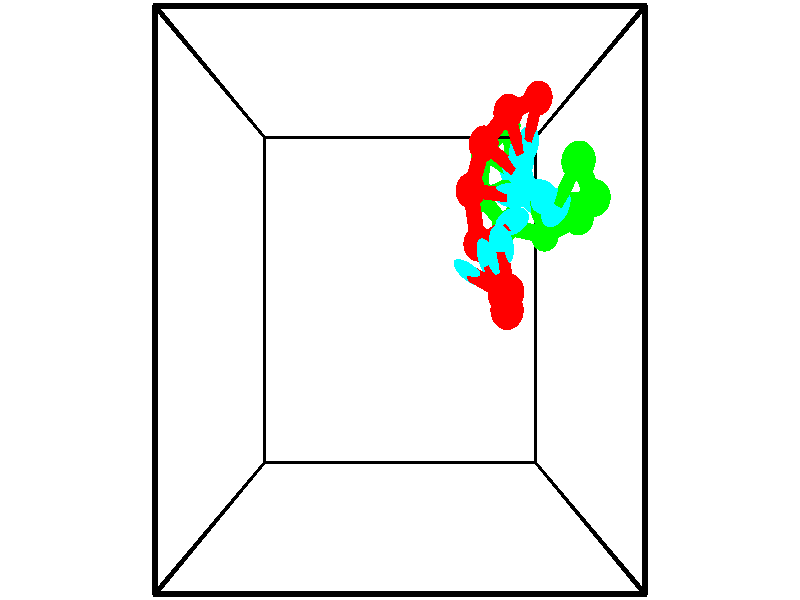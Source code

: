 // switches for output
#declare DRAW_BASES = 1; // possible values are 0, 1; only relevant for DNA ribbons
#declare DRAW_BASES_TYPE = 3; // possible values are 1, 2, 3; only relevant for DNA ribbons
#declare DRAW_FOG = 0; // set to 1 to enable fog

#include "colors.inc"

#include "transforms.inc"
background { rgb <1, 1, 1>}

#default {
   normal{
       ripples 0.25
       frequency 0.20
       turbulence 0.2
       lambda 5
   }
	finish {
		phong 0.1
		phong_size 40.
	}
}

// original window dimensions: 1024x640


// camera settings

camera {
	sky <-0, 1, 0>
	up <-0, 1, 0>
	right 1.6 * <1, 0, 0>
	location <2.5, 2.5, 11.1562>
	look_at <2.5, 2.5, 2.5>
	direction <0, 0, -8.6562>
	angle 67.0682
}


# declare cpy_camera_pos = <2.5, 2.5, 11.1562>;
# if (DRAW_FOG = 1)
fog {
	fog_type 2
	up vnormalize(cpy_camera_pos)
	color rgbt<1,1,1,0.3>
	distance 1e-5
	fog_alt 3e-3
	fog_offset 4
}
# end


// LIGHTS

# declare lum = 6;
global_settings {
	ambient_light rgb lum * <0.05, 0.05, 0.05>
	max_trace_level 15
}# declare cpy_direct_light_amount = 0.25;
light_source
{	1000 * <-1, -1, 1>,
	rgb lum * cpy_direct_light_amount
	parallel
}

light_source
{	1000 * <1, 1, -1>,
	rgb lum * cpy_direct_light_amount
	parallel
}

// strand 0

// nucleotide -1

// particle -1
sphere {
	<3.991785, 2.578202, 2.623977> 0.250000
	pigment { color rgbt <1,0,0,0> }
	no_shadow
}
cylinder {
	<3.726627, 2.727127, 2.364145>,  <3.567533, 2.816482, 2.208246>, 0.100000
	pigment { color rgbt <1,0,0,0> }
	no_shadow
}
cylinder {
	<3.726627, 2.727127, 2.364145>,  <3.991785, 2.578202, 2.623977>, 0.100000
	pigment { color rgbt <1,0,0,0> }
	no_shadow
}

// particle -1
sphere {
	<3.726627, 2.727127, 2.364145> 0.100000
	pigment { color rgbt <1,0,0,0> }
	no_shadow
}
sphere {
	0, 1
	scale<0.080000,0.200000,0.300000>
	matrix <0.640230, 0.731681, -0.233982,
		0.388170, -0.570986, -0.723394,
		-0.662894, 0.372314, -0.649580,
		3.527759, 2.838821, 2.169271>
	pigment { color rgbt <0,1,1,0> }
	no_shadow
}
cylinder {
	<4.133539, 2.368751, 1.940824>,  <3.991785, 2.578202, 2.623977>, 0.130000
	pigment { color rgbt <1,0,0,0> }
	no_shadow
}

// nucleotide -1

// particle -1
sphere {
	<4.133539, 2.368751, 1.940824> 0.250000
	pigment { color rgbt <1,0,0,0> }
	no_shadow
}
cylinder {
	<3.969551, 2.733225, 1.924482>,  <3.871158, 2.951909, 1.914677>, 0.100000
	pigment { color rgbt <1,0,0,0> }
	no_shadow
}
cylinder {
	<3.969551, 2.733225, 1.924482>,  <4.133539, 2.368751, 1.940824>, 0.100000
	pigment { color rgbt <1,0,0,0> }
	no_shadow
}

// particle -1
sphere {
	<3.969551, 2.733225, 1.924482> 0.100000
	pigment { color rgbt <1,0,0,0> }
	no_shadow
}
sphere {
	0, 1
	scale<0.080000,0.200000,0.300000>
	matrix <0.808287, 0.342190, -0.479142,
		-0.422607, -0.229455, -0.876786,
		-0.409969, 0.911184, -0.040854,
		3.846560, 3.006580, 1.912226>
	pigment { color rgbt <0,1,1,0> }
	no_shadow
}
cylinder {
	<4.264710, 2.609664, 1.344772>,  <4.133539, 2.368751, 1.940824>, 0.130000
	pigment { color rgbt <1,0,0,0> }
	no_shadow
}

// nucleotide -1

// particle -1
sphere {
	<4.264710, 2.609664, 1.344772> 0.250000
	pigment { color rgbt <1,0,0,0> }
	no_shadow
}
cylinder {
	<4.168365, 2.955997, 1.520188>,  <4.110559, 3.163797, 1.625438>, 0.100000
	pigment { color rgbt <1,0,0,0> }
	no_shadow
}
cylinder {
	<4.168365, 2.955997, 1.520188>,  <4.264710, 2.609664, 1.344772>, 0.100000
	pigment { color rgbt <1,0,0,0> }
	no_shadow
}

// particle -1
sphere {
	<4.168365, 2.955997, 1.520188> 0.100000
	pigment { color rgbt <1,0,0,0> }
	no_shadow
}
sphere {
	0, 1
	scale<0.080000,0.200000,0.300000>
	matrix <0.443471, 0.500099, -0.743798,
		-0.863319, 0.015328, -0.504427,
		-0.240862, 0.865833, 0.438542,
		4.096107, 3.215747, 1.651751>
	pigment { color rgbt <0,1,1,0> }
	no_shadow
}
cylinder {
	<3.821445, 3.290435, 0.967316>,  <4.264710, 2.609664, 1.344772>, 0.130000
	pigment { color rgbt <1,0,0,0> }
	no_shadow
}

// nucleotide -1

// particle -1
sphere {
	<3.821445, 3.290435, 0.967316> 0.250000
	pigment { color rgbt <1,0,0,0> }
	no_shadow
}
cylinder {
	<4.100094, 3.442053, 1.210969>,  <4.267283, 3.533023, 1.357161>, 0.100000
	pigment { color rgbt <1,0,0,0> }
	no_shadow
}
cylinder {
	<4.100094, 3.442053, 1.210969>,  <3.821445, 3.290435, 0.967316>, 0.100000
	pigment { color rgbt <1,0,0,0> }
	no_shadow
}

// particle -1
sphere {
	<4.100094, 3.442053, 1.210969> 0.100000
	pigment { color rgbt <1,0,0,0> }
	no_shadow
}
sphere {
	0, 1
	scale<0.080000,0.200000,0.300000>
	matrix <0.237755, 0.679093, -0.694481,
		-0.676897, 0.628616, 0.382952,
		0.696622, 0.379044, 0.609133,
		4.309081, 3.555766, 1.393709>
	pigment { color rgbt <0,1,1,0> }
	no_shadow
}
cylinder {
	<3.697202, 4.051684, 0.893036>,  <3.821445, 3.290435, 0.967316>, 0.130000
	pigment { color rgbt <1,0,0,0> }
	no_shadow
}

// nucleotide -1

// particle -1
sphere {
	<3.697202, 4.051684, 0.893036> 0.250000
	pigment { color rgbt <1,0,0,0> }
	no_shadow
}
cylinder {
	<4.074757, 3.992598, 1.011193>,  <4.301290, 3.957146, 1.082087>, 0.100000
	pigment { color rgbt <1,0,0,0> }
	no_shadow
}
cylinder {
	<4.074757, 3.992598, 1.011193>,  <3.697202, 4.051684, 0.893036>, 0.100000
	pigment { color rgbt <1,0,0,0> }
	no_shadow
}

// particle -1
sphere {
	<4.074757, 3.992598, 1.011193> 0.100000
	pigment { color rgbt <1,0,0,0> }
	no_shadow
}
sphere {
	0, 1
	scale<0.080000,0.200000,0.300000>
	matrix <0.313551, 0.681738, -0.660998,
		-0.103740, 0.716529, 0.689801,
		0.943887, -0.147716, 0.295392,
		4.357923, 3.948283, 1.099811>
	pigment { color rgbt <0,1,1,0> }
	no_shadow
}
cylinder {
	<3.915412, 4.704996, 0.941576>,  <3.697202, 4.051684, 0.893036>, 0.130000
	pigment { color rgbt <1,0,0,0> }
	no_shadow
}

// nucleotide -1

// particle -1
sphere {
	<3.915412, 4.704996, 0.941576> 0.250000
	pigment { color rgbt <1,0,0,0> }
	no_shadow
}
cylinder {
	<4.245461, 4.479343, 0.929374>,  <4.443490, 4.343952, 0.922052>, 0.100000
	pigment { color rgbt <1,0,0,0> }
	no_shadow
}
cylinder {
	<4.245461, 4.479343, 0.929374>,  <3.915412, 4.704996, 0.941576>, 0.100000
	pigment { color rgbt <1,0,0,0> }
	no_shadow
}

// particle -1
sphere {
	<4.245461, 4.479343, 0.929374> 0.100000
	pigment { color rgbt <1,0,0,0> }
	no_shadow
}
sphere {
	0, 1
	scale<0.080000,0.200000,0.300000>
	matrix <0.358138, 0.564062, -0.744024,
		0.436934, 0.602984, 0.667457,
		0.825122, -0.564131, -0.030506,
		4.492997, 4.310104, 0.920222>
	pigment { color rgbt <0,1,1,0> }
	no_shadow
}
cylinder {
	<4.352446, 5.184538, 0.820913>,  <3.915412, 4.704996, 0.941576>, 0.130000
	pigment { color rgbt <1,0,0,0> }
	no_shadow
}

// nucleotide -1

// particle -1
sphere {
	<4.352446, 5.184538, 0.820913> 0.250000
	pigment { color rgbt <1,0,0,0> }
	no_shadow
}
cylinder {
	<4.512833, 4.848701, 0.674318>,  <4.609065, 4.647200, 0.586361>, 0.100000
	pigment { color rgbt <1,0,0,0> }
	no_shadow
}
cylinder {
	<4.512833, 4.848701, 0.674318>,  <4.352446, 5.184538, 0.820913>, 0.100000
	pigment { color rgbt <1,0,0,0> }
	no_shadow
}

// particle -1
sphere {
	<4.512833, 4.848701, 0.674318> 0.100000
	pigment { color rgbt <1,0,0,0> }
	no_shadow
}
sphere {
	0, 1
	scale<0.080000,0.200000,0.300000>
	matrix <0.240898, 0.482610, -0.842054,
		0.883851, 0.249350, 0.395767,
		0.400968, -0.839590, -0.366487,
		4.633123, 4.596824, 0.564372>
	pigment { color rgbt <0,1,1,0> }
	no_shadow
}
cylinder {
	<4.950800, 5.484440, 0.440694>,  <4.352446, 5.184538, 0.820913>, 0.130000
	pigment { color rgbt <1,0,0,0> }
	no_shadow
}

// nucleotide -1

// particle -1
sphere {
	<4.950800, 5.484440, 0.440694> 0.250000
	pigment { color rgbt <1,0,0,0> }
	no_shadow
}
cylinder {
	<4.866467, 5.114004, 0.315533>,  <4.815866, 4.891743, 0.240436>, 0.100000
	pigment { color rgbt <1,0,0,0> }
	no_shadow
}
cylinder {
	<4.866467, 5.114004, 0.315533>,  <4.950800, 5.484440, 0.440694>, 0.100000
	pigment { color rgbt <1,0,0,0> }
	no_shadow
}

// particle -1
sphere {
	<4.866467, 5.114004, 0.315533> 0.100000
	pigment { color rgbt <1,0,0,0> }
	no_shadow
}
sphere {
	0, 1
	scale<0.080000,0.200000,0.300000>
	matrix <0.248808, 0.258717, -0.933360,
		0.945328, -0.274636, 0.175872,
		-0.210833, -0.926089, -0.312904,
		4.803216, 4.836177, 0.221662>
	pigment { color rgbt <0,1,1,0> }
	no_shadow
}
// strand 1

// nucleotide -1

// particle -1
sphere {
	<4.650202, 5.389291, -0.883278> 0.250000
	pigment { color rgbt <0,1,0,0> }
	no_shadow
}
cylinder {
	<4.695404, 5.018298, -1.025831>,  <4.722525, 4.795702, -1.111363>, 0.100000
	pigment { color rgbt <0,1,0,0> }
	no_shadow
}
cylinder {
	<4.695404, 5.018298, -1.025831>,  <4.650202, 5.389291, -0.883278>, 0.100000
	pigment { color rgbt <0,1,0,0> }
	no_shadow
}

// particle -1
sphere {
	<4.695404, 5.018298, -1.025831> 0.100000
	pigment { color rgbt <0,1,0,0> }
	no_shadow
}
sphere {
	0, 1
	scale<0.080000,0.200000,0.300000>
	matrix <0.050312, -0.352878, 0.934316,
		-0.992320, -0.123513, 0.006786,
		0.113005, -0.927481, -0.356382,
		4.729306, 4.740054, -1.132746>
	pigment { color rgbt <0,1,1,0> }
	no_shadow
}
cylinder {
	<4.129093, 4.884677, -0.579993>,  <4.650202, 5.389291, -0.883278>, 0.130000
	pigment { color rgbt <0,1,0,0> }
	no_shadow
}

// nucleotide -1

// particle -1
sphere {
	<4.129093, 4.884677, -0.579993> 0.250000
	pigment { color rgbt <0,1,0,0> }
	no_shadow
}
cylinder {
	<4.474152, 4.699331, -0.661121>,  <4.681187, 4.588124, -0.709798>, 0.100000
	pigment { color rgbt <0,1,0,0> }
	no_shadow
}
cylinder {
	<4.474152, 4.699331, -0.661121>,  <4.129093, 4.884677, -0.579993>, 0.100000
	pigment { color rgbt <0,1,0,0> }
	no_shadow
}

// particle -1
sphere {
	<4.474152, 4.699331, -0.661121> 0.100000
	pigment { color rgbt <0,1,0,0> }
	no_shadow
}
sphere {
	0, 1
	scale<0.080000,0.200000,0.300000>
	matrix <0.054256, -0.313902, 0.947904,
		-0.502891, -0.828709, -0.245646,
		0.862645, -0.463365, -0.202821,
		4.732945, 4.560322, -0.721967>
	pigment { color rgbt <0,1,1,0> }
	no_shadow
}
cylinder {
	<4.046796, 4.138877, -0.314601>,  <4.129093, 4.884677, -0.579993>, 0.130000
	pigment { color rgbt <0,1,0,0> }
	no_shadow
}

// nucleotide -1

// particle -1
sphere {
	<4.046796, 4.138877, -0.314601> 0.250000
	pigment { color rgbt <0,1,0,0> }
	no_shadow
}
cylinder {
	<4.418808, 4.285846, -0.317307>,  <4.642015, 4.374027, -0.318930>, 0.100000
	pigment { color rgbt <0,1,0,0> }
	no_shadow
}
cylinder {
	<4.418808, 4.285846, -0.317307>,  <4.046796, 4.138877, -0.314601>, 0.100000
	pigment { color rgbt <0,1,0,0> }
	no_shadow
}

// particle -1
sphere {
	<4.418808, 4.285846, -0.317307> 0.100000
	pigment { color rgbt <0,1,0,0> }
	no_shadow
}
sphere {
	0, 1
	scale<0.080000,0.200000,0.300000>
	matrix <0.115234, -0.274109, 0.954770,
		0.348950, -0.888744, -0.297269,
		0.930029, 0.367422, -0.006763,
		4.697817, 4.396072, -0.319336>
	pigment { color rgbt <0,1,1,0> }
	no_shadow
}
cylinder {
	<4.476997, 3.650396, -0.184346>,  <4.046796, 4.138877, -0.314601>, 0.130000
	pigment { color rgbt <0,1,0,0> }
	no_shadow
}

// nucleotide -1

// particle -1
sphere {
	<4.476997, 3.650396, -0.184346> 0.250000
	pigment { color rgbt <0,1,0,0> }
	no_shadow
}
cylinder {
	<4.624924, 3.994235, -0.043306>,  <4.713680, 4.200539, 0.041317>, 0.100000
	pigment { color rgbt <0,1,0,0> }
	no_shadow
}
cylinder {
	<4.624924, 3.994235, -0.043306>,  <4.476997, 3.650396, -0.184346>, 0.100000
	pigment { color rgbt <0,1,0,0> }
	no_shadow
}

// particle -1
sphere {
	<4.624924, 3.994235, -0.043306> 0.100000
	pigment { color rgbt <0,1,0,0> }
	no_shadow
}
sphere {
	0, 1
	scale<0.080000,0.200000,0.300000>
	matrix <0.119405, -0.420329, 0.899481,
		0.921400, -0.290541, -0.258086,
		0.369817, 0.859598, 0.352599,
		4.735869, 4.252114, 0.062473>
	pigment { color rgbt <0,1,1,0> }
	no_shadow
}
cylinder {
	<5.143890, 3.487555, 0.127528>,  <4.476997, 3.650396, -0.184346>, 0.130000
	pigment { color rgbt <0,1,0,0> }
	no_shadow
}

// nucleotide -1

// particle -1
sphere {
	<5.143890, 3.487555, 0.127528> 0.250000
	pigment { color rgbt <0,1,0,0> }
	no_shadow
}
cylinder {
	<4.968460, 3.816985, 0.271402>,  <4.863202, 4.014644, 0.357727>, 0.100000
	pigment { color rgbt <0,1,0,0> }
	no_shadow
}
cylinder {
	<4.968460, 3.816985, 0.271402>,  <5.143890, 3.487555, 0.127528>, 0.100000
	pigment { color rgbt <0,1,0,0> }
	no_shadow
}

// particle -1
sphere {
	<4.968460, 3.816985, 0.271402> 0.100000
	pigment { color rgbt <0,1,0,0> }
	no_shadow
}
sphere {
	0, 1
	scale<0.080000,0.200000,0.300000>
	matrix <0.038777, -0.382517, 0.923134,
		0.897858, 0.418810, 0.135826,
		-0.438574, 0.823577, 0.359686,
		4.836888, 4.064058, 0.379308>
	pigment { color rgbt <0,1,1,0> }
	no_shadow
}
cylinder {
	<5.573032, 3.676404, 0.774625>,  <5.143890, 3.487555, 0.127528>, 0.130000
	pigment { color rgbt <0,1,0,0> }
	no_shadow
}

// nucleotide -1

// particle -1
sphere {
	<5.573032, 3.676404, 0.774625> 0.250000
	pigment { color rgbt <0,1,0,0> }
	no_shadow
}
cylinder {
	<5.218597, 3.856260, 0.819653>,  <5.005937, 3.964174, 0.846669>, 0.100000
	pigment { color rgbt <0,1,0,0> }
	no_shadow
}
cylinder {
	<5.218597, 3.856260, 0.819653>,  <5.573032, 3.676404, 0.774625>, 0.100000
	pigment { color rgbt <0,1,0,0> }
	no_shadow
}

// particle -1
sphere {
	<5.218597, 3.856260, 0.819653> 0.100000
	pigment { color rgbt <0,1,0,0> }
	no_shadow
}
sphere {
	0, 1
	scale<0.080000,0.200000,0.300000>
	matrix <0.024592, -0.196912, 0.980113,
		0.462865, 0.871234, 0.163424,
		-0.886087, 0.449641, 0.112569,
		4.952771, 3.991153, 0.853423>
	pigment { color rgbt <0,1,1,0> }
	no_shadow
}
cylinder {
	<5.621253, 3.865232, 1.458764>,  <5.573032, 3.676404, 0.774625>, 0.130000
	pigment { color rgbt <0,1,0,0> }
	no_shadow
}

// nucleotide -1

// particle -1
sphere {
	<5.621253, 3.865232, 1.458764> 0.250000
	pigment { color rgbt <0,1,0,0> }
	no_shadow
}
cylinder {
	<5.237991, 3.854078, 1.344807>,  <5.008035, 3.847386, 1.276432>, 0.100000
	pigment { color rgbt <0,1,0,0> }
	no_shadow
}
cylinder {
	<5.237991, 3.854078, 1.344807>,  <5.621253, 3.865232, 1.458764>, 0.100000
	pigment { color rgbt <0,1,0,0> }
	no_shadow
}

// particle -1
sphere {
	<5.237991, 3.854078, 1.344807> 0.100000
	pigment { color rgbt <0,1,0,0> }
	no_shadow
}
sphere {
	0, 1
	scale<0.080000,0.200000,0.300000>
	matrix <-0.239896, -0.464783, 0.852307,
		-0.156180, 0.884985, 0.438644,
		-0.958153, -0.027885, -0.284894,
		4.950545, 3.845713, 1.259338>
	pigment { color rgbt <0,1,1,0> }
	no_shadow
}
cylinder {
	<5.199446, 4.253839, 2.024490>,  <5.621253, 3.865232, 1.458764>, 0.130000
	pigment { color rgbt <0,1,0,0> }
	no_shadow
}

// nucleotide -1

// particle -1
sphere {
	<5.199446, 4.253839, 2.024490> 0.250000
	pigment { color rgbt <0,1,0,0> }
	no_shadow
}
cylinder {
	<5.057220, 3.946038, 1.812284>,  <4.971885, 3.761358, 1.684961>, 0.100000
	pigment { color rgbt <0,1,0,0> }
	no_shadow
}
cylinder {
	<5.057220, 3.946038, 1.812284>,  <5.199446, 4.253839, 2.024490>, 0.100000
	pigment { color rgbt <0,1,0,0> }
	no_shadow
}

// particle -1
sphere {
	<5.057220, 3.946038, 1.812284> 0.100000
	pigment { color rgbt <0,1,0,0> }
	no_shadow
}
sphere {
	0, 1
	scale<0.080000,0.200000,0.300000>
	matrix <-0.138915, -0.517792, 0.844153,
		-0.924271, 0.373846, 0.077212,
		-0.355563, -0.769501, -0.530513,
		4.950552, 3.715188, 1.653131>
	pigment { color rgbt <0,1,1,0> }
	no_shadow
}
// box output
cylinder {
	<0.000000, 0.000000, 0.000000>,  <5.000000, 0.000000, 0.000000>, 0.025000
	pigment { color rgbt <0,0,0,0> }
	no_shadow
}
cylinder {
	<0.000000, 0.000000, 0.000000>,  <0.000000, 5.000000, 0.000000>, 0.025000
	pigment { color rgbt <0,0,0,0> }
	no_shadow
}
cylinder {
	<0.000000, 0.000000, 0.000000>,  <0.000000, 0.000000, 5.000000>, 0.025000
	pigment { color rgbt <0,0,0,0> }
	no_shadow
}
cylinder {
	<5.000000, 5.000000, 5.000000>,  <0.000000, 5.000000, 5.000000>, 0.025000
	pigment { color rgbt <0,0,0,0> }
	no_shadow
}
cylinder {
	<5.000000, 5.000000, 5.000000>,  <5.000000, 0.000000, 5.000000>, 0.025000
	pigment { color rgbt <0,0,0,0> }
	no_shadow
}
cylinder {
	<5.000000, 5.000000, 5.000000>,  <5.000000, 5.000000, 0.000000>, 0.025000
	pigment { color rgbt <0,0,0,0> }
	no_shadow
}
cylinder {
	<0.000000, 0.000000, 5.000000>,  <0.000000, 5.000000, 5.000000>, 0.025000
	pigment { color rgbt <0,0,0,0> }
	no_shadow
}
cylinder {
	<0.000000, 0.000000, 5.000000>,  <5.000000, 0.000000, 5.000000>, 0.025000
	pigment { color rgbt <0,0,0,0> }
	no_shadow
}
cylinder {
	<5.000000, 5.000000, 0.000000>,  <0.000000, 5.000000, 0.000000>, 0.025000
	pigment { color rgbt <0,0,0,0> }
	no_shadow
}
cylinder {
	<5.000000, 5.000000, 0.000000>,  <5.000000, 0.000000, 0.000000>, 0.025000
	pigment { color rgbt <0,0,0,0> }
	no_shadow
}
cylinder {
	<5.000000, 0.000000, 5.000000>,  <5.000000, 0.000000, 0.000000>, 0.025000
	pigment { color rgbt <0,0,0,0> }
	no_shadow
}
cylinder {
	<0.000000, 5.000000, 0.000000>,  <0.000000, 5.000000, 5.000000>, 0.025000
	pigment { color rgbt <0,0,0,0> }
	no_shadow
}
// end of box output
